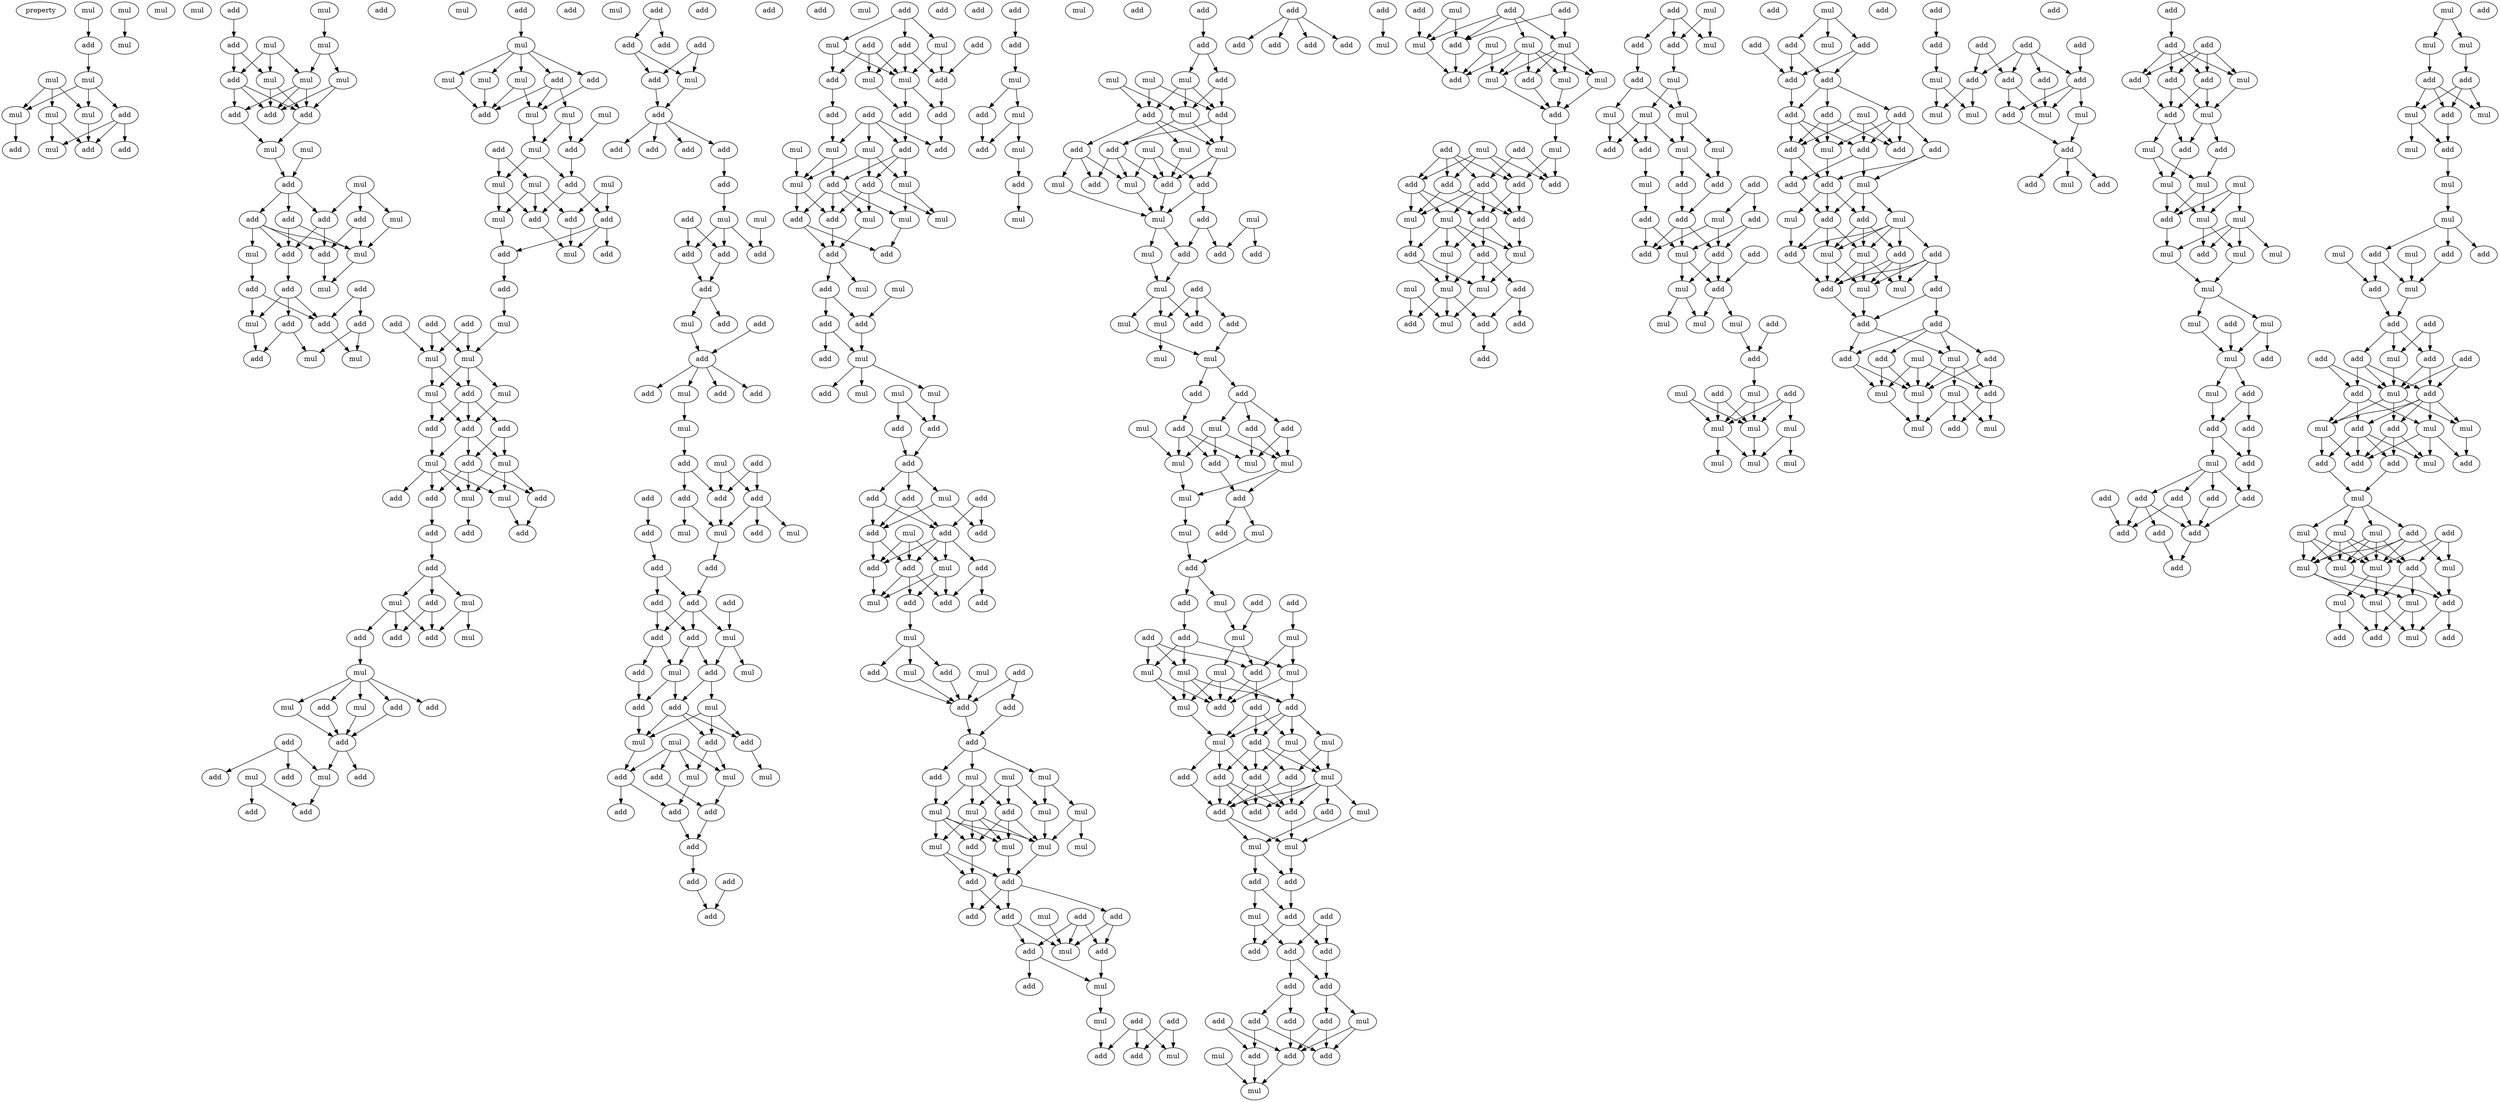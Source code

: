 digraph {
    node [fontcolor=black]
    property [mul=2,lf=1.0]
    0 [ label = mul ];
    1 [ label = mul ];
    2 [ label = mul ];
    3 [ label = add ];
    4 [ label = mul ];
    5 [ label = mul ];
    6 [ label = mul ];
    7 [ label = mul ];
    8 [ label = add ];
    9 [ label = mul ];
    10 [ label = add ];
    11 [ label = add ];
    12 [ label = add ];
    13 [ label = mul ];
    14 [ label = mul ];
    15 [ label = mul ];
    16 [ label = add ];
    17 [ label = mul ];
    18 [ label = add ];
    19 [ label = mul ];
    20 [ label = mul ];
    21 [ label = add ];
    22 [ label = mul ];
    23 [ label = mul ];
    24 [ label = mul ];
    25 [ label = add ];
    26 [ label = add ];
    27 [ label = add ];
    28 [ label = add ];
    29 [ label = mul ];
    30 [ label = mul ];
    31 [ label = mul ];
    32 [ label = add ];
    33 [ label = mul ];
    34 [ label = add ];
    35 [ label = add ];
    36 [ label = add ];
    37 [ label = add ];
    38 [ label = add ];
    39 [ label = mul ];
    40 [ label = add ];
    41 [ label = mul ];
    42 [ label = add ];
    43 [ label = add ];
    44 [ label = add ];
    45 [ label = mul ];
    46 [ label = add ];
    47 [ label = mul ];
    48 [ label = add ];
    49 [ label = add ];
    50 [ label = mul ];
    51 [ label = mul ];
    52 [ label = add ];
    53 [ label = mul ];
    54 [ label = add ];
    55 [ label = mul ];
    56 [ label = mul ];
    57 [ label = mul ];
    58 [ label = add ];
    59 [ label = add ];
    60 [ label = mul ];
    61 [ label = mul ];
    62 [ label = mul ];
    63 [ label = mul ];
    64 [ label = add ];
    65 [ label = mul ];
    66 [ label = add ];
    67 [ label = add ];
    68 [ label = add ];
    69 [ label = mul ];
    70 [ label = mul ];
    71 [ label = mul ];
    72 [ label = mul ];
    73 [ label = add ];
    74 [ label = add ];
    75 [ label = add ];
    76 [ label = add ];
    77 [ label = add ];
    78 [ label = mul ];
    79 [ label = add ];
    80 [ label = add ];
    81 [ label = mul ];
    82 [ label = add ];
    83 [ label = add ];
    84 [ label = mul ];
    85 [ label = mul ];
    86 [ label = mul ];
    87 [ label = add ];
    88 [ label = mul ];
    89 [ label = add ];
    90 [ label = add ];
    91 [ label = add ];
    92 [ label = add ];
    93 [ label = add ];
    94 [ label = mul ];
    95 [ label = mul ];
    96 [ label = mul ];
    97 [ label = add ];
    98 [ label = add ];
    99 [ label = add ];
    100 [ label = mul ];
    101 [ label = add ];
    102 [ label = add ];
    103 [ label = add ];
    104 [ label = add ];
    105 [ label = mul ];
    106 [ label = mul ];
    107 [ label = mul ];
    108 [ label = add ];
    109 [ label = add ];
    110 [ label = add ];
    111 [ label = add ];
    112 [ label = mul ];
    113 [ label = mul ];
    114 [ label = add ];
    115 [ label = mul ];
    116 [ label = add ];
    117 [ label = add ];
    118 [ label = mul ];
    119 [ label = add ];
    120 [ label = add ];
    121 [ label = mul ];
    122 [ label = mul ];
    123 [ label = add ];
    124 [ label = add ];
    125 [ label = add ];
    126 [ label = add ];
    127 [ label = add ];
    128 [ label = add ];
    129 [ label = add ];
    130 [ label = add ];
    131 [ label = add ];
    132 [ label = add ];
    133 [ label = mul ];
    134 [ label = add ];
    135 [ label = add ];
    136 [ label = add ];
    137 [ label = add ];
    138 [ label = add ];
    139 [ label = add ];
    140 [ label = mul ];
    141 [ label = add ];
    142 [ label = mul ];
    143 [ label = add ];
    144 [ label = add ];
    145 [ label = add ];
    146 [ label = add ];
    147 [ label = add ];
    148 [ label = mul ];
    149 [ label = add ];
    150 [ label = add ];
    151 [ label = add ];
    152 [ label = add ];
    153 [ label = add ];
    154 [ label = mul ];
    155 [ label = add ];
    156 [ label = add ];
    157 [ label = add ];
    158 [ label = mul ];
    159 [ label = add ];
    160 [ label = add ];
    161 [ label = mul ];
    162 [ label = add ];
    163 [ label = add ];
    164 [ label = add ];
    165 [ label = add ];
    166 [ label = mul ];
    167 [ label = mul ];
    168 [ label = add ];
    169 [ label = add ];
    170 [ label = mul ];
    171 [ label = mul ];
    172 [ label = add ];
    173 [ label = add ];
    174 [ label = add ];
    175 [ label = add ];
    176 [ label = add ];
    177 [ label = add ];
    178 [ label = add ];
    179 [ label = mul ];
    180 [ label = mul ];
    181 [ label = mul ];
    182 [ label = add ];
    183 [ label = add ];
    184 [ label = add ];
    185 [ label = add ];
    186 [ label = mul ];
    187 [ label = add ];
    188 [ label = mul ];
    189 [ label = add ];
    190 [ label = mul ];
    191 [ label = mul ];
    192 [ label = add ];
    193 [ label = add ];
    194 [ label = mul ];
    195 [ label = mul ];
    196 [ label = add ];
    197 [ label = add ];
    198 [ label = add ];
    199 [ label = add ];
    200 [ label = add ];
    201 [ label = add ];
    202 [ label = add ];
    203 [ label = add ];
    204 [ label = add ];
    205 [ label = mul ];
    206 [ label = mul ];
    207 [ label = add ];
    208 [ label = add ];
    209 [ label = add ];
    210 [ label = add ];
    211 [ label = mul ];
    212 [ label = mul ];
    213 [ label = add ];
    214 [ label = add ];
    215 [ label = add ];
    216 [ label = add ];
    217 [ label = add ];
    218 [ label = mul ];
    219 [ label = mul ];
    220 [ label = mul ];
    221 [ label = add ];
    222 [ label = mul ];
    223 [ label = add ];
    224 [ label = mul ];
    225 [ label = add ];
    226 [ label = add ];
    227 [ label = mul ];
    228 [ label = mul ];
    229 [ label = add ];
    230 [ label = mul ];
    231 [ label = add ];
    232 [ label = add ];
    233 [ label = mul ];
    234 [ label = mul ];
    235 [ label = add ];
    236 [ label = add ];
    237 [ label = add ];
    238 [ label = add ];
    239 [ label = mul ];
    240 [ label = add ];
    241 [ label = mul ];
    242 [ label = add ];
    243 [ label = mul ];
    244 [ label = mul ];
    245 [ label = add ];
    246 [ label = add ];
    247 [ label = add ];
    248 [ label = add ];
    249 [ label = add ];
    250 [ label = add ];
    251 [ label = mul ];
    252 [ label = add ];
    253 [ label = add ];
    254 [ label = add ];
    255 [ label = mul ];
    256 [ label = add ];
    257 [ label = add ];
    258 [ label = mul ];
    259 [ label = add ];
    260 [ label = mul ];
    261 [ label = add ];
    262 [ label = add ];
    263 [ label = add ];
    264 [ label = mul ];
    265 [ label = add ];
    266 [ label = mul ];
    267 [ label = add ];
    268 [ label = mul ];
    269 [ label = add ];
    270 [ label = add ];
    271 [ label = add ];
    272 [ label = add ];
    273 [ label = add ];
    274 [ label = mul ];
    275 [ label = mul ];
    276 [ label = add ];
    277 [ label = mul ];
    278 [ label = mul ];
    279 [ label = mul ];
    280 [ label = mul ];
    281 [ label = add ];
    282 [ label = mul ];
    283 [ label = mul ];
    284 [ label = mul ];
    285 [ label = mul ];
    286 [ label = add ];
    287 [ label = mul ];
    288 [ label = add ];
    289 [ label = add ];
    290 [ label = mul ];
    291 [ label = add ];
    292 [ label = add ];
    293 [ label = add ];
    294 [ label = add ];
    295 [ label = mul ];
    296 [ label = add ];
    297 [ label = add ];
    298 [ label = add ];
    299 [ label = mul ];
    300 [ label = add ];
    301 [ label = mul ];
    302 [ label = add ];
    303 [ label = add ];
    304 [ label = mul ];
    305 [ label = add ];
    306 [ label = add ];
    307 [ label = add ];
    308 [ label = mul ];
    309 [ label = mul ];
    310 [ label = add ];
    311 [ label = mul ];
    312 [ label = add ];
    313 [ label = add ];
    314 [ label = mul ];
    315 [ label = add ];
    316 [ label = add ];
    317 [ label = mul ];
    318 [ label = add ];
    319 [ label = mul ];
    320 [ label = mul ];
    321 [ label = add ];
    322 [ label = mul ];
    323 [ label = add ];
    324 [ label = mul ];
    325 [ label = add ];
    326 [ label = mul ];
    327 [ label = mul ];
    328 [ label = mul ];
    329 [ label = add ];
    330 [ label = add ];
    331 [ label = add ];
    332 [ label = add ];
    333 [ label = mul ];
    334 [ label = mul ];
    335 [ label = add ];
    336 [ label = add ];
    337 [ label = mul ];
    338 [ label = mul ];
    339 [ label = add ];
    340 [ label = add ];
    341 [ label = mul ];
    342 [ label = add ];
    343 [ label = add ];
    344 [ label = mul ];
    345 [ label = mul ];
    346 [ label = add ];
    347 [ label = add ];
    348 [ label = mul ];
    349 [ label = mul ];
    350 [ label = mul ];
    351 [ label = add ];
    352 [ label = add ];
    353 [ label = mul ];
    354 [ label = add ];
    355 [ label = add ];
    356 [ label = add ];
    357 [ label = mul ];
    358 [ label = mul ];
    359 [ label = mul ];
    360 [ label = mul ];
    361 [ label = add ];
    362 [ label = add ];
    363 [ label = mul ];
    364 [ label = mul ];
    365 [ label = mul ];
    366 [ label = add ];
    367 [ label = add ];
    368 [ label = add ];
    369 [ label = add ];
    370 [ label = mul ];
    371 [ label = add ];
    372 [ label = mul ];
    373 [ label = add ];
    374 [ label = mul ];
    375 [ label = add ];
    376 [ label = mul ];
    377 [ label = add ];
    378 [ label = mul ];
    379 [ label = mul ];
    380 [ label = mul ];
    381 [ label = add ];
    382 [ label = add ];
    383 [ label = add ];
    384 [ label = mul ];
    385 [ label = mul ];
    386 [ label = mul ];
    387 [ label = add ];
    388 [ label = mul ];
    389 [ label = add ];
    390 [ label = add ];
    391 [ label = add ];
    392 [ label = add ];
    393 [ label = mul ];
    394 [ label = add ];
    395 [ label = add ];
    396 [ label = mul ];
    397 [ label = add ];
    398 [ label = add ];
    399 [ label = mul ];
    400 [ label = mul ];
    401 [ label = add ];
    402 [ label = add ];
    403 [ label = mul ];
    404 [ label = add ];
    405 [ label = add ];
    406 [ label = add ];
    407 [ label = add ];
    408 [ label = add ];
    409 [ label = add ];
    410 [ label = add ];
    411 [ label = add ];
    412 [ label = add ];
    413 [ label = mul ];
    414 [ label = add ];
    415 [ label = add ];
    416 [ label = add ];
    417 [ label = add ];
    418 [ label = mul ];
    419 [ label = add ];
    420 [ label = mul ];
    421 [ label = add ];
    422 [ label = add ];
    423 [ label = add ];
    424 [ label = add ];
    425 [ label = add ];
    426 [ label = add ];
    427 [ label = mul ];
    428 [ label = add ];
    429 [ label = add ];
    430 [ label = mul ];
    431 [ label = add ];
    432 [ label = mul ];
    433 [ label = add ];
    434 [ label = mul ];
    435 [ label = mul ];
    436 [ label = mul ];
    437 [ label = add ];
    438 [ label = mul ];
    439 [ label = mul ];
    440 [ label = mul ];
    441 [ label = add ];
    442 [ label = add ];
    443 [ label = mul ];
    444 [ label = mul ];
    445 [ label = add ];
    446 [ label = add ];
    447 [ label = add ];
    448 [ label = add ];
    449 [ label = add ];
    450 [ label = add ];
    451 [ label = add ];
    452 [ label = add ];
    453 [ label = add ];
    454 [ label = mul ];
    455 [ label = mul ];
    456 [ label = add ];
    457 [ label = add ];
    458 [ label = mul ];
    459 [ label = mul ];
    460 [ label = add ];
    461 [ label = mul ];
    462 [ label = mul ];
    463 [ label = mul ];
    464 [ label = add ];
    465 [ label = add ];
    466 [ label = mul ];
    467 [ label = add ];
    468 [ label = add ];
    469 [ label = add ];
    470 [ label = mul ];
    471 [ label = add ];
    472 [ label = mul ];
    473 [ label = add ];
    474 [ label = mul ];
    475 [ label = add ];
    476 [ label = mul ];
    477 [ label = mul ];
    478 [ label = mul ];
    479 [ label = mul ];
    480 [ label = mul ];
    481 [ label = add ];
    482 [ label = add ];
    483 [ label = add ];
    484 [ label = mul ];
    485 [ label = add ];
    486 [ label = add ];
    487 [ label = add ];
    488 [ label = mul ];
    489 [ label = add ];
    490 [ label = add ];
    491 [ label = add ];
    492 [ label = add ];
    493 [ label = add ];
    494 [ label = mul ];
    495 [ label = mul ];
    496 [ label = add ];
    497 [ label = mul ];
    498 [ label = mul ];
    499 [ label = add ];
    500 [ label = mul ];
    501 [ label = add ];
    502 [ label = add ];
    503 [ label = add ];
    504 [ label = mul ];
    505 [ label = mul ];
    506 [ label = add ];
    507 [ label = mul ];
    508 [ label = mul ];
    509 [ label = mul ];
    510 [ label = mul ];
    511 [ label = mul ];
    512 [ label = mul ];
    513 [ label = mul ];
    514 [ label = add ];
    515 [ label = mul ];
    516 [ label = add ];
    517 [ label = add ];
    518 [ label = add ];
    519 [ label = add ];
    520 [ label = add ];
    521 [ label = mul ];
    522 [ label = add ];
    523 [ label = add ];
    524 [ label = add ];
    525 [ label = add ];
    526 [ label = mul ];
    527 [ label = add ];
    528 [ label = add ];
    529 [ label = add ];
    530 [ label = add ];
    531 [ label = mul ];
    532 [ label = add ];
    533 [ label = mul ];
    534 [ label = add ];
    535 [ label = add ];
    536 [ label = mul ];
    537 [ label = mul ];
    538 [ label = add ];
    539 [ label = add ];
    540 [ label = mul ];
    541 [ label = add ];
    542 [ label = add ];
    543 [ label = add ];
    544 [ label = mul ];
    545 [ label = mul ];
    546 [ label = add ];
    547 [ label = add ];
    548 [ label = add ];
    549 [ label = add ];
    550 [ label = mul ];
    551 [ label = mul ];
    552 [ label = add ];
    553 [ label = mul ];
    554 [ label = mul ];
    555 [ label = add ];
    556 [ label = mul ];
    557 [ label = mul ];
    558 [ label = add ];
    559 [ label = mul ];
    560 [ label = add ];
    561 [ label = add ];
    562 [ label = add ];
    563 [ label = add ];
    564 [ label = add ];
    565 [ label = add ];
    566 [ label = add ];
    567 [ label = add ];
    568 [ label = add ];
    569 [ label = mul ];
    570 [ label = add ];
    571 [ label = mul ];
    572 [ label = mul ];
    573 [ label = mul ];
    574 [ label = mul ];
    575 [ label = add ];
    576 [ label = add ];
    577 [ label = add ];
    578 [ label = add ];
    579 [ label = mul ];
    580 [ label = add ];
    581 [ label = add ];
    582 [ label = add ];
    583 [ label = add ];
    584 [ label = mul ];
    585 [ label = add ];
    586 [ label = add ];
    587 [ label = add ];
    588 [ label = mul ];
    589 [ label = mul ];
    590 [ label = add ];
    591 [ label = add ];
    592 [ label = mul ];
    593 [ label = mul ];
    594 [ label = mul ];
    595 [ label = mul ];
    596 [ label = mul ];
    597 [ label = add ];
    598 [ label = add ];
    599 [ label = mul ];
    600 [ label = mul ];
    601 [ label = mul ];
    602 [ label = mul ];
    603 [ label = mul ];
    604 [ label = mul ];
    605 [ label = add ];
    606 [ label = add ];
    607 [ label = mul ];
    608 [ label = add ];
    609 [ label = mul ];
    610 [ label = add ];
    611 [ label = add ];
    612 [ label = mul ];
    613 [ label = add ];
    614 [ label = add ];
    615 [ label = add ];
    616 [ label = add ];
    617 [ label = add ];
    618 [ label = add ];
    619 [ label = add ];
    620 [ label = add ];
    621 [ label = add ];
    622 [ label = add ];
    623 [ label = mul ];
    624 [ label = mul ];
    625 [ label = mul ];
    626 [ label = add ];
    627 [ label = add ];
    628 [ label = mul ];
    629 [ label = mul ];
    630 [ label = add ];
    631 [ label = mul ];
    632 [ label = add ];
    633 [ label = mul ];
    634 [ label = mul ];
    635 [ label = add ];
    636 [ label = mul ];
    637 [ label = add ];
    638 [ label = mul ];
    639 [ label = add ];
    640 [ label = add ];
    641 [ label = mul ];
    642 [ label = add ];
    643 [ label = add ];
    644 [ label = add ];
    645 [ label = add ];
    646 [ label = add ];
    647 [ label = mul ];
    648 [ label = add ];
    649 [ label = mul ];
    650 [ label = add ];
    651 [ label = add ];
    652 [ label = add ];
    653 [ label = add ];
    654 [ label = mul ];
    655 [ label = mul ];
    656 [ label = mul ];
    657 [ label = add ];
    658 [ label = add ];
    659 [ label = mul ];
    660 [ label = add ];
    661 [ label = add ];
    662 [ label = mul ];
    663 [ label = add ];
    664 [ label = mul ];
    665 [ label = mul ];
    666 [ label = mul ];
    667 [ label = add ];
    668 [ label = mul ];
    669 [ label = add ];
    670 [ label = mul ];
    671 [ label = mul ];
    672 [ label = mul ];
    673 [ label = mul ];
    674 [ label = mul ];
    675 [ label = add ];
    676 [ label = mul ];
    677 [ label = add ];
    678 [ label = add ];
    679 [ label = add ];
    680 [ label = add ];
    681 [ label = mul ];
    0 -> 3 [ name = 0 ];
    1 -> 2 [ name = 1 ];
    3 -> 5 [ name = 2 ];
    4 -> 6 [ name = 3 ];
    4 -> 7 [ name = 4 ];
    4 -> 9 [ name = 5 ];
    5 -> 6 [ name = 6 ];
    5 -> 8 [ name = 7 ];
    5 -> 9 [ name = 8 ];
    6 -> 10 [ name = 9 ];
    7 -> 10 [ name = 10 ];
    7 -> 13 [ name = 11 ];
    8 -> 10 [ name = 12 ];
    8 -> 11 [ name = 13 ];
    8 -> 13 [ name = 14 ];
    9 -> 12 [ name = 15 ];
    16 -> 18 [ name = 16 ];
    17 -> 20 [ name = 17 ];
    18 -> 21 [ name = 18 ];
    18 -> 23 [ name = 19 ];
    19 -> 21 [ name = 20 ];
    19 -> 23 [ name = 21 ];
    19 -> 24 [ name = 22 ];
    20 -> 22 [ name = 23 ];
    20 -> 24 [ name = 24 ];
    21 -> 25 [ name = 25 ];
    21 -> 26 [ name = 26 ];
    21 -> 27 [ name = 27 ];
    22 -> 25 [ name = 28 ];
    22 -> 26 [ name = 29 ];
    23 -> 25 [ name = 30 ];
    23 -> 26 [ name = 31 ];
    24 -> 25 [ name = 32 ];
    24 -> 26 [ name = 33 ];
    24 -> 27 [ name = 34 ];
    26 -> 29 [ name = 35 ];
    27 -> 29 [ name = 36 ];
    29 -> 32 [ name = 37 ];
    30 -> 32 [ name = 38 ];
    31 -> 33 [ name = 39 ];
    31 -> 34 [ name = 40 ];
    31 -> 35 [ name = 41 ];
    32 -> 35 [ name = 42 ];
    32 -> 36 [ name = 43 ];
    32 -> 37 [ name = 44 ];
    33 -> 41 [ name = 45 ];
    34 -> 38 [ name = 46 ];
    34 -> 41 [ name = 47 ];
    35 -> 38 [ name = 48 ];
    35 -> 40 [ name = 49 ];
    36 -> 40 [ name = 50 ];
    36 -> 41 [ name = 51 ];
    37 -> 38 [ name = 52 ];
    37 -> 39 [ name = 53 ];
    37 -> 40 [ name = 54 ];
    37 -> 41 [ name = 55 ];
    38 -> 45 [ name = 56 ];
    39 -> 44 [ name = 57 ];
    40 -> 42 [ name = 58 ];
    41 -> 45 [ name = 59 ];
    42 -> 46 [ name = 60 ];
    42 -> 47 [ name = 61 ];
    42 -> 48 [ name = 62 ];
    43 -> 46 [ name = 63 ];
    43 -> 49 [ name = 64 ];
    44 -> 46 [ name = 65 ];
    44 -> 47 [ name = 66 ];
    46 -> 51 [ name = 67 ];
    47 -> 52 [ name = 68 ];
    48 -> 50 [ name = 69 ];
    48 -> 52 [ name = 70 ];
    49 -> 50 [ name = 71 ];
    49 -> 51 [ name = 72 ];
    54 -> 55 [ name = 73 ];
    55 -> 56 [ name = 74 ];
    55 -> 57 [ name = 75 ];
    55 -> 58 [ name = 76 ];
    55 -> 59 [ name = 77 ];
    55 -> 60 [ name = 78 ];
    56 -> 64 [ name = 79 ];
    57 -> 64 [ name = 80 ];
    58 -> 61 [ name = 81 ];
    59 -> 61 [ name = 82 ];
    59 -> 62 [ name = 83 ];
    59 -> 64 [ name = 84 ];
    60 -> 61 [ name = 85 ];
    60 -> 64 [ name = 86 ];
    61 -> 65 [ name = 87 ];
    62 -> 65 [ name = 88 ];
    62 -> 67 [ name = 89 ];
    63 -> 67 [ name = 90 ];
    65 -> 68 [ name = 91 ];
    65 -> 71 [ name = 92 ];
    66 -> 69 [ name = 93 ];
    66 -> 71 [ name = 94 ];
    67 -> 68 [ name = 95 ];
    68 -> 74 [ name = 96 ];
    68 -> 75 [ name = 97 ];
    69 -> 72 [ name = 98 ];
    69 -> 73 [ name = 99 ];
    69 -> 75 [ name = 100 ];
    70 -> 73 [ name = 101 ];
    70 -> 74 [ name = 102 ];
    71 -> 72 [ name = 103 ];
    71 -> 75 [ name = 104 ];
    72 -> 76 [ name = 105 ];
    73 -> 78 [ name = 106 ];
    74 -> 76 [ name = 107 ];
    74 -> 77 [ name = 108 ];
    74 -> 78 [ name = 109 ];
    75 -> 78 [ name = 110 ];
    76 -> 79 [ name = 111 ];
    79 -> 81 [ name = 112 ];
    80 -> 84 [ name = 113 ];
    80 -> 85 [ name = 114 ];
    81 -> 84 [ name = 115 ];
    82 -> 84 [ name = 116 ];
    82 -> 85 [ name = 117 ];
    83 -> 85 [ name = 118 ];
    84 -> 86 [ name = 119 ];
    84 -> 87 [ name = 120 ];
    84 -> 88 [ name = 121 ];
    85 -> 87 [ name = 122 ];
    85 -> 88 [ name = 123 ];
    86 -> 91 [ name = 124 ];
    87 -> 90 [ name = 125 ];
    87 -> 91 [ name = 126 ];
    87 -> 92 [ name = 127 ];
    88 -> 91 [ name = 128 ];
    88 -> 92 [ name = 129 ];
    90 -> 93 [ name = 130 ];
    90 -> 95 [ name = 131 ];
    91 -> 93 [ name = 132 ];
    91 -> 94 [ name = 133 ];
    91 -> 95 [ name = 134 ];
    92 -> 94 [ name = 135 ];
    93 -> 96 [ name = 136 ];
    93 -> 98 [ name = 137 ];
    93 -> 99 [ name = 138 ];
    94 -> 96 [ name = 139 ];
    94 -> 97 [ name = 140 ];
    94 -> 99 [ name = 141 ];
    94 -> 100 [ name = 142 ];
    95 -> 96 [ name = 143 ];
    95 -> 98 [ name = 144 ];
    95 -> 100 [ name = 145 ];
    96 -> 103 [ name = 146 ];
    98 -> 102 [ name = 147 ];
    99 -> 101 [ name = 148 ];
    100 -> 102 [ name = 149 ];
    101 -> 104 [ name = 150 ];
    104 -> 105 [ name = 151 ];
    104 -> 107 [ name = 152 ];
    104 -> 108 [ name = 153 ];
    105 -> 109 [ name = 154 ];
    105 -> 110 [ name = 155 ];
    105 -> 111 [ name = 156 ];
    107 -> 110 [ name = 157 ];
    107 -> 112 [ name = 158 ];
    108 -> 110 [ name = 159 ];
    108 -> 111 [ name = 160 ];
    109 -> 113 [ name = 161 ];
    113 -> 114 [ name = 162 ];
    113 -> 115 [ name = 163 ];
    113 -> 116 [ name = 164 ];
    113 -> 117 [ name = 165 ];
    113 -> 118 [ name = 166 ];
    114 -> 119 [ name = 167 ];
    115 -> 119 [ name = 168 ];
    117 -> 119 [ name = 169 ];
    118 -> 119 [ name = 170 ];
    119 -> 122 [ name = 171 ];
    119 -> 125 [ name = 172 ];
    120 -> 122 [ name = 173 ];
    120 -> 123 [ name = 174 ];
    120 -> 124 [ name = 175 ];
    121 -> 126 [ name = 176 ];
    121 -> 127 [ name = 177 ];
    122 -> 126 [ name = 178 ];
    128 -> 130 [ name = 179 ];
    128 -> 131 [ name = 180 ];
    129 -> 132 [ name = 181 ];
    129 -> 133 [ name = 182 ];
    130 -> 132 [ name = 183 ];
    130 -> 133 [ name = 184 ];
    132 -> 134 [ name = 185 ];
    133 -> 134 [ name = 186 ];
    134 -> 135 [ name = 187 ];
    134 -> 136 [ name = 188 ];
    134 -> 137 [ name = 189 ];
    134 -> 138 [ name = 190 ];
    138 -> 139 [ name = 191 ];
    139 -> 140 [ name = 192 ];
    140 -> 143 [ name = 193 ];
    140 -> 144 [ name = 194 ];
    140 -> 146 [ name = 195 ];
    141 -> 143 [ name = 196 ];
    141 -> 144 [ name = 197 ];
    142 -> 146 [ name = 198 ];
    143 -> 147 [ name = 199 ];
    144 -> 147 [ name = 200 ];
    147 -> 148 [ name = 201 ];
    147 -> 149 [ name = 202 ];
    148 -> 152 [ name = 203 ];
    151 -> 152 [ name = 204 ];
    152 -> 153 [ name = 205 ];
    152 -> 154 [ name = 206 ];
    152 -> 155 [ name = 207 ];
    152 -> 156 [ name = 208 ];
    154 -> 158 [ name = 209 ];
    158 -> 160 [ name = 210 ];
    159 -> 162 [ name = 211 ];
    159 -> 164 [ name = 212 ];
    160 -> 164 [ name = 213 ];
    160 -> 165 [ name = 214 ];
    161 -> 162 [ name = 215 ];
    161 -> 164 [ name = 216 ];
    162 -> 167 [ name = 217 ];
    162 -> 168 [ name = 218 ];
    162 -> 170 [ name = 219 ];
    163 -> 169 [ name = 220 ];
    164 -> 170 [ name = 221 ];
    165 -> 166 [ name = 222 ];
    165 -> 170 [ name = 223 ];
    169 -> 173 [ name = 224 ];
    170 -> 172 [ name = 225 ];
    172 -> 174 [ name = 226 ];
    173 -> 174 [ name = 227 ];
    173 -> 176 [ name = 228 ];
    174 -> 177 [ name = 229 ];
    174 -> 178 [ name = 230 ];
    174 -> 179 [ name = 231 ];
    175 -> 179 [ name = 232 ];
    176 -> 177 [ name = 233 ];
    176 -> 178 [ name = 234 ];
    177 -> 181 [ name = 235 ];
    177 -> 182 [ name = 236 ];
    178 -> 181 [ name = 237 ];
    178 -> 183 [ name = 238 ];
    179 -> 180 [ name = 239 ];
    179 -> 183 [ name = 240 ];
    181 -> 184 [ name = 241 ];
    181 -> 185 [ name = 242 ];
    182 -> 184 [ name = 243 ];
    183 -> 185 [ name = 244 ];
    183 -> 186 [ name = 245 ];
    184 -> 188 [ name = 246 ];
    185 -> 187 [ name = 247 ];
    185 -> 188 [ name = 248 ];
    185 -> 189 [ name = 249 ];
    186 -> 187 [ name = 250 ];
    186 -> 188 [ name = 251 ];
    186 -> 189 [ name = 252 ];
    187 -> 191 [ name = 253 ];
    187 -> 194 [ name = 254 ];
    188 -> 193 [ name = 255 ];
    189 -> 195 [ name = 256 ];
    190 -> 191 [ name = 257 ];
    190 -> 192 [ name = 258 ];
    190 -> 193 [ name = 259 ];
    190 -> 194 [ name = 260 ];
    191 -> 198 [ name = 261 ];
    192 -> 198 [ name = 262 ];
    193 -> 196 [ name = 263 ];
    193 -> 197 [ name = 264 ];
    194 -> 196 [ name = 265 ];
    196 -> 199 [ name = 266 ];
    198 -> 199 [ name = 267 ];
    199 -> 200 [ name = 268 ];
    200 -> 202 [ name = 269 ];
    201 -> 202 [ name = 270 ];
    203 -> 205 [ name = 271 ];
    203 -> 206 [ name = 272 ];
    203 -> 208 [ name = 273 ];
    204 -> 210 [ name = 274 ];
    204 -> 211 [ name = 275 ];
    204 -> 212 [ name = 276 ];
    205 -> 210 [ name = 277 ];
    205 -> 212 [ name = 278 ];
    206 -> 209 [ name = 279 ];
    206 -> 212 [ name = 280 ];
    207 -> 209 [ name = 281 ];
    208 -> 209 [ name = 282 ];
    208 -> 211 [ name = 283 ];
    208 -> 212 [ name = 284 ];
    209 -> 213 [ name = 285 ];
    210 -> 214 [ name = 286 ];
    211 -> 216 [ name = 287 ];
    212 -> 213 [ name = 288 ];
    212 -> 216 [ name = 289 ];
    213 -> 217 [ name = 290 ];
    214 -> 218 [ name = 291 ];
    215 -> 217 [ name = 292 ];
    215 -> 218 [ name = 293 ];
    215 -> 220 [ name = 294 ];
    215 -> 221 [ name = 295 ];
    216 -> 221 [ name = 296 ];
    218 -> 223 [ name = 297 ];
    218 -> 224 [ name = 298 ];
    219 -> 224 [ name = 299 ];
    220 -> 222 [ name = 300 ];
    220 -> 224 [ name = 301 ];
    220 -> 225 [ name = 302 ];
    221 -> 222 [ name = 303 ];
    221 -> 223 [ name = 304 ];
    221 -> 225 [ name = 305 ];
    222 -> 227 [ name = 306 ];
    222 -> 230 [ name = 307 ];
    223 -> 226 [ name = 308 ];
    223 -> 228 [ name = 309 ];
    223 -> 229 [ name = 310 ];
    223 -> 230 [ name = 311 ];
    224 -> 226 [ name = 312 ];
    224 -> 229 [ name = 313 ];
    225 -> 226 [ name = 314 ];
    225 -> 227 [ name = 315 ];
    225 -> 228 [ name = 316 ];
    226 -> 231 [ name = 317 ];
    228 -> 231 [ name = 318 ];
    229 -> 231 [ name = 319 ];
    229 -> 232 [ name = 320 ];
    230 -> 232 [ name = 321 ];
    231 -> 233 [ name = 322 ];
    231 -> 235 [ name = 323 ];
    234 -> 237 [ name = 324 ];
    235 -> 236 [ name = 325 ];
    235 -> 237 [ name = 326 ];
    236 -> 238 [ name = 327 ];
    236 -> 239 [ name = 328 ];
    237 -> 239 [ name = 329 ];
    239 -> 242 [ name = 330 ];
    239 -> 243 [ name = 331 ];
    239 -> 244 [ name = 332 ];
    241 -> 245 [ name = 333 ];
    241 -> 246 [ name = 334 ];
    244 -> 246 [ name = 335 ];
    245 -> 247 [ name = 336 ];
    246 -> 247 [ name = 337 ];
    247 -> 249 [ name = 338 ];
    247 -> 250 [ name = 339 ];
    247 -> 251 [ name = 340 ];
    248 -> 252 [ name = 341 ];
    248 -> 254 [ name = 342 ];
    249 -> 252 [ name = 343 ];
    249 -> 253 [ name = 344 ];
    250 -> 252 [ name = 345 ];
    250 -> 253 [ name = 346 ];
    251 -> 253 [ name = 347 ];
    251 -> 254 [ name = 348 ];
    252 -> 256 [ name = 349 ];
    252 -> 257 [ name = 350 ];
    252 -> 258 [ name = 351 ];
    252 -> 259 [ name = 352 ];
    253 -> 256 [ name = 353 ];
    253 -> 259 [ name = 354 ];
    255 -> 256 [ name = 355 ];
    255 -> 258 [ name = 356 ];
    255 -> 259 [ name = 357 ];
    256 -> 260 [ name = 358 ];
    257 -> 262 [ name = 359 ];
    257 -> 263 [ name = 360 ];
    258 -> 260 [ name = 361 ];
    258 -> 261 [ name = 362 ];
    258 -> 262 [ name = 363 ];
    259 -> 260 [ name = 364 ];
    259 -> 261 [ name = 365 ];
    259 -> 262 [ name = 366 ];
    261 -> 264 [ name = 367 ];
    264 -> 266 [ name = 368 ];
    264 -> 267 [ name = 369 ];
    264 -> 269 [ name = 370 ];
    265 -> 270 [ name = 371 ];
    265 -> 271 [ name = 372 ];
    266 -> 270 [ name = 373 ];
    267 -> 270 [ name = 374 ];
    268 -> 270 [ name = 375 ];
    269 -> 270 [ name = 376 ];
    270 -> 273 [ name = 377 ];
    271 -> 273 [ name = 378 ];
    273 -> 275 [ name = 379 ];
    273 -> 276 [ name = 380 ];
    273 -> 277 [ name = 381 ];
    274 -> 278 [ name = 382 ];
    274 -> 280 [ name = 383 ];
    274 -> 281 [ name = 384 ];
    275 -> 278 [ name = 385 ];
    275 -> 279 [ name = 386 ];
    275 -> 281 [ name = 387 ];
    276 -> 279 [ name = 388 ];
    277 -> 280 [ name = 389 ];
    277 -> 282 [ name = 390 ];
    278 -> 283 [ name = 391 ];
    278 -> 284 [ name = 392 ];
    278 -> 285 [ name = 393 ];
    278 -> 286 [ name = 394 ];
    279 -> 283 [ name = 395 ];
    279 -> 284 [ name = 396 ];
    279 -> 285 [ name = 397 ];
    279 -> 286 [ name = 398 ];
    280 -> 285 [ name = 399 ];
    281 -> 284 [ name = 400 ];
    281 -> 285 [ name = 401 ];
    281 -> 286 [ name = 402 ];
    282 -> 285 [ name = 403 ];
    282 -> 287 [ name = 404 ];
    283 -> 288 [ name = 405 ];
    283 -> 289 [ name = 406 ];
    284 -> 288 [ name = 407 ];
    285 -> 288 [ name = 408 ];
    286 -> 289 [ name = 409 ];
    288 -> 291 [ name = 410 ];
    288 -> 292 [ name = 411 ];
    288 -> 293 [ name = 412 ];
    289 -> 292 [ name = 413 ];
    289 -> 293 [ name = 414 ];
    290 -> 295 [ name = 415 ];
    291 -> 295 [ name = 416 ];
    291 -> 296 [ name = 417 ];
    292 -> 295 [ name = 418 ];
    292 -> 297 [ name = 419 ];
    294 -> 295 [ name = 420 ];
    294 -> 296 [ name = 421 ];
    294 -> 297 [ name = 422 ];
    296 -> 299 [ name = 423 ];
    297 -> 298 [ name = 424 ];
    297 -> 299 [ name = 425 ];
    299 -> 301 [ name = 426 ];
    300 -> 304 [ name = 427 ];
    300 -> 306 [ name = 428 ];
    301 -> 303 [ name = 429 ];
    302 -> 303 [ name = 430 ];
    302 -> 304 [ name = 431 ];
    302 -> 306 [ name = 432 ];
    305 -> 307 [ name = 433 ];
    307 -> 309 [ name = 434 ];
    309 -> 310 [ name = 435 ];
    309 -> 311 [ name = 436 ];
    310 -> 312 [ name = 437 ];
    311 -> 312 [ name = 438 ];
    311 -> 314 [ name = 439 ];
    314 -> 315 [ name = 440 ];
    315 -> 317 [ name = 441 ];
    316 -> 318 [ name = 442 ];
    318 -> 319 [ name = 443 ];
    318 -> 321 [ name = 444 ];
    319 -> 323 [ name = 445 ];
    319 -> 324 [ name = 446 ];
    319 -> 325 [ name = 447 ];
    320 -> 323 [ name = 448 ];
    320 -> 325 [ name = 449 ];
    321 -> 324 [ name = 450 ];
    321 -> 325 [ name = 451 ];
    322 -> 323 [ name = 452 ];
    322 -> 324 [ name = 453 ];
    323 -> 327 [ name = 454 ];
    323 -> 328 [ name = 455 ];
    323 -> 329 [ name = 456 ];
    324 -> 327 [ name = 457 ];
    324 -> 330 [ name = 458 ];
    325 -> 327 [ name = 459 ];
    325 -> 330 [ name = 460 ];
    326 -> 332 [ name = 461 ];
    326 -> 334 [ name = 462 ];
    326 -> 335 [ name = 463 ];
    327 -> 332 [ name = 464 ];
    327 -> 335 [ name = 465 ];
    328 -> 335 [ name = 466 ];
    329 -> 331 [ name = 467 ];
    329 -> 333 [ name = 468 ];
    329 -> 334 [ name = 469 ];
    330 -> 331 [ name = 470 ];
    330 -> 334 [ name = 471 ];
    330 -> 335 [ name = 472 ];
    332 -> 336 [ name = 473 ];
    332 -> 338 [ name = 474 ];
    333 -> 338 [ name = 475 ];
    334 -> 338 [ name = 476 ];
    335 -> 338 [ name = 477 ];
    336 -> 339 [ name = 478 ];
    336 -> 342 [ name = 479 ];
    337 -> 340 [ name = 480 ];
    337 -> 342 [ name = 481 ];
    338 -> 339 [ name = 482 ];
    338 -> 341 [ name = 483 ];
    339 -> 344 [ name = 484 ];
    341 -> 344 [ name = 485 ];
    343 -> 346 [ name = 486 ];
    343 -> 347 [ name = 487 ];
    343 -> 348 [ name = 488 ];
    344 -> 345 [ name = 489 ];
    344 -> 347 [ name = 490 ];
    344 -> 348 [ name = 491 ];
    345 -> 350 [ name = 492 ];
    346 -> 350 [ name = 493 ];
    348 -> 349 [ name = 494 ];
    350 -> 351 [ name = 495 ];
    350 -> 352 [ name = 496 ];
    351 -> 353 [ name = 497 ];
    351 -> 354 [ name = 498 ];
    351 -> 355 [ name = 499 ];
    352 -> 356 [ name = 500 ];
    353 -> 358 [ name = 501 ];
    353 -> 359 [ name = 502 ];
    353 -> 361 [ name = 503 ];
    354 -> 358 [ name = 504 ];
    354 -> 360 [ name = 505 ];
    355 -> 358 [ name = 506 ];
    355 -> 360 [ name = 507 ];
    356 -> 359 [ name = 508 ];
    356 -> 360 [ name = 509 ];
    356 -> 361 [ name = 510 ];
    357 -> 359 [ name = 511 ];
    358 -> 362 [ name = 512 ];
    358 -> 363 [ name = 513 ];
    359 -> 363 [ name = 514 ];
    361 -> 362 [ name = 515 ];
    362 -> 364 [ name = 516 ];
    362 -> 366 [ name = 517 ];
    363 -> 365 [ name = 518 ];
    364 -> 367 [ name = 519 ];
    365 -> 367 [ name = 520 ];
    367 -> 370 [ name = 521 ];
    367 -> 371 [ name = 522 ];
    368 -> 374 [ name = 523 ];
    369 -> 372 [ name = 524 ];
    370 -> 372 [ name = 525 ];
    371 -> 373 [ name = 526 ];
    372 -> 377 [ name = 527 ];
    372 -> 379 [ name = 528 ];
    373 -> 376 [ name = 529 ];
    373 -> 378 [ name = 530 ];
    373 -> 380 [ name = 531 ];
    374 -> 376 [ name = 532 ];
    374 -> 377 [ name = 533 ];
    375 -> 377 [ name = 534 ];
    375 -> 378 [ name = 535 ];
    375 -> 380 [ name = 536 ];
    376 -> 381 [ name = 537 ];
    376 -> 383 [ name = 538 ];
    377 -> 381 [ name = 539 ];
    377 -> 382 [ name = 540 ];
    378 -> 381 [ name = 541 ];
    378 -> 383 [ name = 542 ];
    378 -> 384 [ name = 543 ];
    379 -> 381 [ name = 544 ];
    379 -> 383 [ name = 545 ];
    379 -> 384 [ name = 546 ];
    380 -> 381 [ name = 547 ];
    380 -> 384 [ name = 548 ];
    382 -> 385 [ name = 549 ];
    382 -> 387 [ name = 550 ];
    382 -> 388 [ name = 551 ];
    383 -> 385 [ name = 552 ];
    383 -> 386 [ name = 553 ];
    383 -> 387 [ name = 554 ];
    383 -> 388 [ name = 555 ];
    384 -> 388 [ name = 556 ];
    385 -> 389 [ name = 557 ];
    385 -> 393 [ name = 558 ];
    386 -> 391 [ name = 559 ];
    386 -> 393 [ name = 560 ];
    387 -> 389 [ name = 561 ];
    387 -> 390 [ name = 562 ];
    387 -> 391 [ name = 563 ];
    387 -> 393 [ name = 564 ];
    388 -> 389 [ name = 565 ];
    388 -> 390 [ name = 566 ];
    388 -> 392 [ name = 567 ];
    389 -> 395 [ name = 568 ];
    389 -> 397 [ name = 569 ];
    389 -> 398 [ name = 570 ];
    390 -> 395 [ name = 571 ];
    390 -> 397 [ name = 572 ];
    390 -> 398 [ name = 573 ];
    391 -> 395 [ name = 574 ];
    391 -> 398 [ name = 575 ];
    392 -> 398 [ name = 576 ];
    393 -> 394 [ name = 577 ];
    393 -> 395 [ name = 578 ];
    393 -> 396 [ name = 579 ];
    393 -> 397 [ name = 580 ];
    393 -> 398 [ name = 581 ];
    394 -> 400 [ name = 582 ];
    395 -> 399 [ name = 583 ];
    396 -> 399 [ name = 584 ];
    398 -> 399 [ name = 585 ];
    398 -> 400 [ name = 586 ];
    399 -> 401 [ name = 587 ];
    400 -> 401 [ name = 588 ];
    400 -> 402 [ name = 589 ];
    401 -> 404 [ name = 590 ];
    402 -> 403 [ name = 591 ];
    402 -> 404 [ name = 592 ];
    403 -> 406 [ name = 593 ];
    403 -> 407 [ name = 594 ];
    404 -> 407 [ name = 595 ];
    404 -> 408 [ name = 596 ];
    405 -> 406 [ name = 597 ];
    405 -> 408 [ name = 598 ];
    406 -> 409 [ name = 599 ];
    406 -> 410 [ name = 600 ];
    408 -> 410 [ name = 601 ];
    409 -> 414 [ name = 602 ];
    409 -> 415 [ name = 603 ];
    410 -> 411 [ name = 604 ];
    410 -> 413 [ name = 605 ];
    411 -> 416 [ name = 606 ];
    411 -> 419 [ name = 607 ];
    412 -> 416 [ name = 608 ];
    412 -> 417 [ name = 609 ];
    413 -> 416 [ name = 610 ];
    413 -> 419 [ name = 611 ];
    414 -> 416 [ name = 612 ];
    415 -> 417 [ name = 613 ];
    415 -> 419 [ name = 614 ];
    416 -> 420 [ name = 615 ];
    417 -> 420 [ name = 616 ];
    418 -> 420 [ name = 617 ];
    421 -> 422 [ name = 618 ];
    421 -> 423 [ name = 619 ];
    421 -> 425 [ name = 620 ];
    421 -> 426 [ name = 621 ];
    424 -> 427 [ name = 622 ];
    428 -> 435 [ name = 623 ];
    429 -> 433 [ name = 624 ];
    429 -> 434 [ name = 625 ];
    430 -> 433 [ name = 626 ];
    430 -> 435 [ name = 627 ];
    431 -> 432 [ name = 628 ];
    431 -> 433 [ name = 629 ];
    431 -> 434 [ name = 630 ];
    431 -> 435 [ name = 631 ];
    432 -> 437 [ name = 632 ];
    432 -> 438 [ name = 633 ];
    432 -> 439 [ name = 634 ];
    432 -> 440 [ name = 635 ];
    432 -> 441 [ name = 636 ];
    433 -> 437 [ name = 637 ];
    434 -> 438 [ name = 638 ];
    434 -> 439 [ name = 639 ];
    434 -> 440 [ name = 640 ];
    434 -> 441 [ name = 641 ];
    435 -> 437 [ name = 642 ];
    436 -> 437 [ name = 643 ];
    436 -> 439 [ name = 644 ];
    438 -> 442 [ name = 645 ];
    439 -> 442 [ name = 646 ];
    440 -> 442 [ name = 647 ];
    441 -> 442 [ name = 648 ];
    442 -> 443 [ name = 649 ];
    443 -> 447 [ name = 650 ];
    443 -> 451 [ name = 651 ];
    444 -> 447 [ name = 652 ];
    444 -> 448 [ name = 653 ];
    444 -> 449 [ name = 654 ];
    444 -> 451 [ name = 655 ];
    445 -> 450 [ name = 656 ];
    445 -> 451 [ name = 657 ];
    446 -> 447 [ name = 658 ];
    446 -> 448 [ name = 659 ];
    446 -> 449 [ name = 660 ];
    446 -> 450 [ name = 661 ];
    447 -> 452 [ name = 662 ];
    447 -> 453 [ name = 663 ];
    448 -> 452 [ name = 664 ];
    448 -> 454 [ name = 665 ];
    449 -> 453 [ name = 666 ];
    449 -> 454 [ name = 667 ];
    449 -> 455 [ name = 668 ];
    450 -> 452 [ name = 669 ];
    450 -> 453 [ name = 670 ];
    450 -> 454 [ name = 671 ];
    450 -> 455 [ name = 672 ];
    452 -> 458 [ name = 673 ];
    453 -> 456 [ name = 674 ];
    453 -> 458 [ name = 675 ];
    453 -> 459 [ name = 676 ];
    454 -> 457 [ name = 677 ];
    455 -> 456 [ name = 678 ];
    455 -> 457 [ name = 679 ];
    455 -> 458 [ name = 680 ];
    455 -> 459 [ name = 681 ];
    456 -> 460 [ name = 682 ];
    456 -> 461 [ name = 683 ];
    456 -> 462 [ name = 684 ];
    457 -> 461 [ name = 685 ];
    457 -> 462 [ name = 686 ];
    458 -> 461 [ name = 687 ];
    459 -> 462 [ name = 688 ];
    460 -> 464 [ name = 689 ];
    460 -> 467 [ name = 690 ];
    461 -> 466 [ name = 691 ];
    462 -> 464 [ name = 692 ];
    462 -> 465 [ name = 693 ];
    462 -> 466 [ name = 694 ];
    463 -> 465 [ name = 695 ];
    463 -> 466 [ name = 696 ];
    464 -> 468 [ name = 697 ];
    469 -> 471 [ name = 698 ];
    469 -> 472 [ name = 699 ];
    469 -> 473 [ name = 700 ];
    470 -> 471 [ name = 701 ];
    470 -> 472 [ name = 702 ];
    471 -> 474 [ name = 703 ];
    473 -> 475 [ name = 704 ];
    474 -> 476 [ name = 705 ];
    474 -> 477 [ name = 706 ];
    475 -> 476 [ name = 707 ];
    475 -> 478 [ name = 708 ];
    476 -> 479 [ name = 709 ];
    476 -> 480 [ name = 710 ];
    477 -> 479 [ name = 711 ];
    477 -> 481 [ name = 712 ];
    477 -> 482 [ name = 713 ];
    478 -> 481 [ name = 714 ];
    478 -> 482 [ name = 715 ];
    479 -> 483 [ name = 716 ];
    479 -> 486 [ name = 717 ];
    480 -> 483 [ name = 718 ];
    482 -> 484 [ name = 719 ];
    483 -> 487 [ name = 720 ];
    484 -> 489 [ name = 721 ];
    485 -> 488 [ name = 722 ];
    485 -> 490 [ name = 723 ];
    486 -> 487 [ name = 724 ];
    487 -> 491 [ name = 725 ];
    487 -> 492 [ name = 726 ];
    487 -> 494 [ name = 727 ];
    488 -> 491 [ name = 728 ];
    488 -> 492 [ name = 729 ];
    489 -> 491 [ name = 730 ];
    489 -> 494 [ name = 731 ];
    490 -> 492 [ name = 732 ];
    490 -> 494 [ name = 733 ];
    492 -> 495 [ name = 734 ];
    492 -> 496 [ name = 735 ];
    493 -> 496 [ name = 736 ];
    494 -> 495 [ name = 737 ];
    494 -> 496 [ name = 738 ];
    495 -> 497 [ name = 739 ];
    495 -> 500 [ name = 740 ];
    496 -> 498 [ name = 741 ];
    496 -> 500 [ name = 742 ];
    498 -> 502 [ name = 743 ];
    499 -> 502 [ name = 744 ];
    502 -> 504 [ name = 745 ];
    503 -> 507 [ name = 746 ];
    503 -> 509 [ name = 747 ];
    504 -> 507 [ name = 748 ];
    504 -> 509 [ name = 749 ];
    505 -> 507 [ name = 750 ];
    505 -> 509 [ name = 751 ];
    506 -> 507 [ name = 752 ];
    506 -> 508 [ name = 753 ];
    506 -> 509 [ name = 754 ];
    507 -> 510 [ name = 755 ];
    508 -> 510 [ name = 756 ];
    508 -> 512 [ name = 757 ];
    509 -> 510 [ name = 758 ];
    509 -> 511 [ name = 759 ];
    513 -> 515 [ name = 760 ];
    513 -> 516 [ name = 761 ];
    513 -> 517 [ name = 762 ];
    514 -> 520 [ name = 763 ];
    516 -> 519 [ name = 764 ];
    516 -> 520 [ name = 765 ];
    517 -> 519 [ name = 766 ];
    517 -> 520 [ name = 767 ];
    519 -> 522 [ name = 768 ];
    519 -> 523 [ name = 769 ];
    519 -> 524 [ name = 770 ];
    520 -> 523 [ name = 771 ];
    521 -> 527 [ name = 772 ];
    521 -> 528 [ name = 773 ];
    521 -> 529 [ name = 774 ];
    522 -> 526 [ name = 775 ];
    522 -> 528 [ name = 776 ];
    522 -> 529 [ name = 777 ];
    523 -> 526 [ name = 778 ];
    523 -> 527 [ name = 779 ];
    523 -> 528 [ name = 780 ];
    524 -> 525 [ name = 781 ];
    524 -> 526 [ name = 782 ];
    524 -> 527 [ name = 783 ];
    524 -> 529 [ name = 784 ];
    525 -> 531 [ name = 785 ];
    525 -> 532 [ name = 786 ];
    526 -> 532 [ name = 787 ];
    527 -> 530 [ name = 788 ];
    527 -> 531 [ name = 789 ];
    528 -> 530 [ name = 790 ];
    528 -> 532 [ name = 791 ];
    530 -> 534 [ name = 792 ];
    531 -> 533 [ name = 793 ];
    531 -> 534 [ name = 794 ];
    531 -> 535 [ name = 795 ];
    532 -> 534 [ name = 796 ];
    532 -> 535 [ name = 797 ];
    532 -> 536 [ name = 798 ];
    533 -> 537 [ name = 799 ];
    533 -> 538 [ name = 800 ];
    533 -> 539 [ name = 801 ];
    533 -> 540 [ name = 802 ];
    533 -> 541 [ name = 803 ];
    534 -> 537 [ name = 804 ];
    534 -> 540 [ name = 805 ];
    534 -> 541 [ name = 806 ];
    535 -> 537 [ name = 807 ];
    535 -> 538 [ name = 808 ];
    535 -> 540 [ name = 809 ];
    536 -> 541 [ name = 810 ];
    537 -> 542 [ name = 811 ];
    537 -> 544 [ name = 812 ];
    537 -> 545 [ name = 813 ];
    538 -> 542 [ name = 814 ];
    538 -> 544 [ name = 815 ];
    538 -> 545 [ name = 816 ];
    539 -> 542 [ name = 817 ];
    539 -> 543 [ name = 818 ];
    539 -> 544 [ name = 819 ];
    539 -> 545 [ name = 820 ];
    540 -> 542 [ name = 821 ];
    540 -> 544 [ name = 822 ];
    541 -> 542 [ name = 823 ];
    542 -> 547 [ name = 824 ];
    543 -> 546 [ name = 825 ];
    543 -> 547 [ name = 826 ];
    544 -> 547 [ name = 827 ];
    546 -> 548 [ name = 828 ];
    546 -> 549 [ name = 829 ];
    546 -> 550 [ name = 830 ];
    546 -> 552 [ name = 831 ];
    547 -> 550 [ name = 832 ];
    547 -> 552 [ name = 833 ];
    548 -> 555 [ name = 834 ];
    548 -> 556 [ name = 835 ];
    549 -> 554 [ name = 836 ];
    549 -> 556 [ name = 837 ];
    550 -> 553 [ name = 838 ];
    550 -> 555 [ name = 839 ];
    550 -> 556 [ name = 840 ];
    551 -> 554 [ name = 841 ];
    551 -> 555 [ name = 842 ];
    551 -> 556 [ name = 843 ];
    552 -> 554 [ name = 844 ];
    552 -> 556 [ name = 845 ];
    553 -> 557 [ name = 846 ];
    553 -> 558 [ name = 847 ];
    553 -> 559 [ name = 848 ];
    554 -> 559 [ name = 849 ];
    555 -> 557 [ name = 850 ];
    555 -> 558 [ name = 851 ];
    556 -> 559 [ name = 852 ];
    560 -> 562 [ name = 853 ];
    561 -> 567 [ name = 854 ];
    562 -> 569 [ name = 855 ];
    563 -> 565 [ name = 856 ];
    563 -> 566 [ name = 857 ];
    564 -> 565 [ name = 858 ];
    564 -> 566 [ name = 859 ];
    564 -> 567 [ name = 860 ];
    564 -> 568 [ name = 861 ];
    565 -> 571 [ name = 862 ];
    565 -> 574 [ name = 863 ];
    566 -> 570 [ name = 864 ];
    566 -> 573 [ name = 865 ];
    567 -> 570 [ name = 866 ];
    567 -> 572 [ name = 867 ];
    567 -> 573 [ name = 868 ];
    568 -> 573 [ name = 869 ];
    569 -> 571 [ name = 870 ];
    569 -> 574 [ name = 871 ];
    570 -> 575 [ name = 872 ];
    572 -> 575 [ name = 873 ];
    575 -> 576 [ name = 874 ];
    575 -> 579 [ name = 875 ];
    575 -> 580 [ name = 876 ];
    578 -> 582 [ name = 877 ];
    581 -> 583 [ name = 878 ];
    581 -> 584 [ name = 879 ];
    581 -> 585 [ name = 880 ];
    581 -> 586 [ name = 881 ];
    582 -> 583 [ name = 882 ];
    582 -> 584 [ name = 883 ];
    582 -> 585 [ name = 884 ];
    582 -> 586 [ name = 885 ];
    583 -> 587 [ name = 886 ];
    583 -> 588 [ name = 887 ];
    584 -> 588 [ name = 888 ];
    585 -> 587 [ name = 889 ];
    586 -> 587 [ name = 890 ];
    586 -> 588 [ name = 891 ];
    587 -> 589 [ name = 892 ];
    587 -> 590 [ name = 893 ];
    588 -> 590 [ name = 894 ];
    588 -> 591 [ name = 895 ];
    589 -> 593 [ name = 896 ];
    589 -> 594 [ name = 897 ];
    590 -> 594 [ name = 898 ];
    591 -> 593 [ name = 899 ];
    592 -> 595 [ name = 900 ];
    592 -> 596 [ name = 901 ];
    592 -> 597 [ name = 902 ];
    593 -> 595 [ name = 903 ];
    593 -> 597 [ name = 904 ];
    594 -> 595 [ name = 905 ];
    594 -> 597 [ name = 906 ];
    595 -> 598 [ name = 907 ];
    595 -> 599 [ name = 908 ];
    596 -> 598 [ name = 909 ];
    596 -> 599 [ name = 910 ];
    596 -> 600 [ name = 911 ];
    596 -> 601 [ name = 912 ];
    597 -> 601 [ name = 913 ];
    599 -> 602 [ name = 914 ];
    601 -> 602 [ name = 915 ];
    602 -> 603 [ name = 916 ];
    602 -> 604 [ name = 917 ];
    603 -> 606 [ name = 918 ];
    603 -> 607 [ name = 919 ];
    604 -> 607 [ name = 920 ];
    605 -> 607 [ name = 921 ];
    607 -> 608 [ name = 922 ];
    607 -> 609 [ name = 923 ];
    608 -> 610 [ name = 924 ];
    608 -> 611 [ name = 925 ];
    609 -> 610 [ name = 926 ];
    610 -> 612 [ name = 927 ];
    610 -> 613 [ name = 928 ];
    611 -> 613 [ name = 929 ];
    612 -> 614 [ name = 930 ];
    612 -> 615 [ name = 931 ];
    612 -> 616 [ name = 932 ];
    612 -> 617 [ name = 933 ];
    613 -> 617 [ name = 934 ];
    614 -> 619 [ name = 935 ];
    614 -> 620 [ name = 936 ];
    614 -> 621 [ name = 937 ];
    615 -> 619 [ name = 938 ];
    616 -> 619 [ name = 939 ];
    616 -> 620 [ name = 940 ];
    617 -> 619 [ name = 941 ];
    618 -> 620 [ name = 942 ];
    619 -> 622 [ name = 943 ];
    621 -> 622 [ name = 944 ];
    623 -> 624 [ name = 945 ];
    623 -> 625 [ name = 946 ];
    624 -> 626 [ name = 947 ];
    625 -> 627 [ name = 948 ];
    626 -> 628 [ name = 949 ];
    626 -> 629 [ name = 950 ];
    626 -> 630 [ name = 951 ];
    627 -> 628 [ name = 952 ];
    627 -> 629 [ name = 953 ];
    627 -> 630 [ name = 954 ];
    628 -> 631 [ name = 955 ];
    628 -> 632 [ name = 956 ];
    630 -> 632 [ name = 957 ];
    632 -> 633 [ name = 958 ];
    633 -> 634 [ name = 959 ];
    634 -> 635 [ name = 960 ];
    634 -> 637 [ name = 961 ];
    634 -> 639 [ name = 962 ];
    636 -> 640 [ name = 963 ];
    637 -> 641 [ name = 964 ];
    638 -> 641 [ name = 965 ];
    639 -> 640 [ name = 966 ];
    639 -> 641 [ name = 967 ];
    640 -> 642 [ name = 968 ];
    641 -> 642 [ name = 969 ];
    642 -> 646 [ name = 970 ];
    642 -> 647 [ name = 971 ];
    642 -> 648 [ name = 972 ];
    643 -> 647 [ name = 973 ];
    643 -> 648 [ name = 974 ];
    644 -> 649 [ name = 975 ];
    644 -> 650 [ name = 976 ];
    645 -> 649 [ name = 977 ];
    645 -> 651 [ name = 978 ];
    646 -> 649 [ name = 979 ];
    646 -> 650 [ name = 980 ];
    646 -> 651 [ name = 981 ];
    647 -> 649 [ name = 982 ];
    648 -> 649 [ name = 983 ];
    648 -> 650 [ name = 984 ];
    649 -> 652 [ name = 985 ];
    649 -> 654 [ name = 986 ];
    649 -> 656 [ name = 987 ];
    650 -> 652 [ name = 988 ];
    650 -> 653 [ name = 989 ];
    650 -> 654 [ name = 990 ];
    650 -> 655 [ name = 991 ];
    650 -> 656 [ name = 992 ];
    651 -> 653 [ name = 993 ];
    651 -> 655 [ name = 994 ];
    651 -> 656 [ name = 995 ];
    652 -> 657 [ name = 996 ];
    652 -> 659 [ name = 997 ];
    652 -> 660 [ name = 998 ];
    653 -> 657 [ name = 999 ];
    653 -> 659 [ name = 1000 ];
    653 -> 660 [ name = 1001 ];
    653 -> 661 [ name = 1002 ];
    654 -> 658 [ name = 1003 ];
    655 -> 658 [ name = 1004 ];
    655 -> 659 [ name = 1005 ];
    655 -> 660 [ name = 1006 ];
    656 -> 660 [ name = 1007 ];
    656 -> 661 [ name = 1008 ];
    657 -> 662 [ name = 1009 ];
    661 -> 662 [ name = 1010 ];
    662 -> 663 [ name = 1011 ];
    662 -> 664 [ name = 1012 ];
    662 -> 665 [ name = 1013 ];
    662 -> 666 [ name = 1014 ];
    663 -> 668 [ name = 1015 ];
    663 -> 670 [ name = 1016 ];
    663 -> 671 [ name = 1017 ];
    663 -> 672 [ name = 1018 ];
    664 -> 668 [ name = 1019 ];
    664 -> 669 [ name = 1020 ];
    664 -> 670 [ name = 1021 ];
    664 -> 671 [ name = 1022 ];
    665 -> 668 [ name = 1023 ];
    665 -> 669 [ name = 1024 ];
    665 -> 670 [ name = 1025 ];
    665 -> 671 [ name = 1026 ];
    666 -> 668 [ name = 1027 ];
    666 -> 670 [ name = 1028 ];
    666 -> 671 [ name = 1029 ];
    667 -> 669 [ name = 1030 ];
    667 -> 671 [ name = 1031 ];
    667 -> 672 [ name = 1032 ];
    668 -> 673 [ name = 1033 ];
    668 -> 674 [ name = 1034 ];
    669 -> 673 [ name = 1035 ];
    669 -> 674 [ name = 1036 ];
    669 -> 675 [ name = 1037 ];
    670 -> 675 [ name = 1038 ];
    671 -> 673 [ name = 1039 ];
    671 -> 676 [ name = 1040 ];
    672 -> 675 [ name = 1041 ];
    673 -> 677 [ name = 1042 ];
    673 -> 681 [ name = 1043 ];
    674 -> 677 [ name = 1044 ];
    674 -> 681 [ name = 1045 ];
    675 -> 679 [ name = 1046 ];
    675 -> 681 [ name = 1047 ];
    676 -> 677 [ name = 1048 ];
    676 -> 680 [ name = 1049 ];
}
